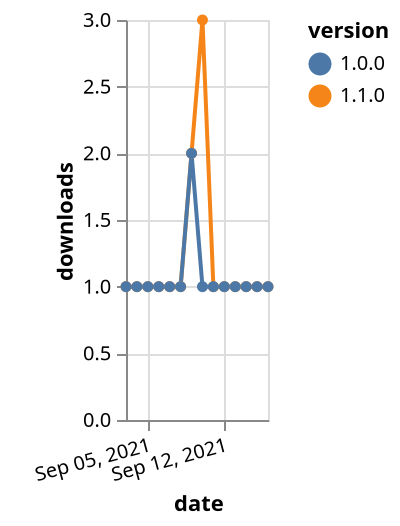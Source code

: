{"$schema": "https://vega.github.io/schema/vega-lite/v5.json", "description": "A simple bar chart with embedded data.", "data": {"values": [{"date": "2021-09-03", "total": 192, "delta": 1, "version": "1.1.0"}, {"date": "2021-09-04", "total": 193, "delta": 1, "version": "1.1.0"}, {"date": "2021-09-05", "total": 194, "delta": 1, "version": "1.1.0"}, {"date": "2021-09-06", "total": 195, "delta": 1, "version": "1.1.0"}, {"date": "2021-09-07", "total": 196, "delta": 1, "version": "1.1.0"}, {"date": "2021-09-08", "total": 197, "delta": 1, "version": "1.1.0"}, {"date": "2021-09-09", "total": 199, "delta": 2, "version": "1.1.0"}, {"date": "2021-09-10", "total": 202, "delta": 3, "version": "1.1.0"}, {"date": "2021-09-11", "total": 203, "delta": 1, "version": "1.1.0"}, {"date": "2021-09-12", "total": 204, "delta": 1, "version": "1.1.0"}, {"date": "2021-09-13", "total": 205, "delta": 1, "version": "1.1.0"}, {"date": "2021-09-14", "total": 206, "delta": 1, "version": "1.1.0"}, {"date": "2021-09-15", "total": 207, "delta": 1, "version": "1.1.0"}, {"date": "2021-09-16", "total": 208, "delta": 1, "version": "1.1.0"}, {"date": "2021-09-03", "total": 239, "delta": 1, "version": "1.0.0"}, {"date": "2021-09-04", "total": 240, "delta": 1, "version": "1.0.0"}, {"date": "2021-09-05", "total": 241, "delta": 1, "version": "1.0.0"}, {"date": "2021-09-06", "total": 242, "delta": 1, "version": "1.0.0"}, {"date": "2021-09-07", "total": 243, "delta": 1, "version": "1.0.0"}, {"date": "2021-09-08", "total": 244, "delta": 1, "version": "1.0.0"}, {"date": "2021-09-09", "total": 246, "delta": 2, "version": "1.0.0"}, {"date": "2021-09-10", "total": 247, "delta": 1, "version": "1.0.0"}, {"date": "2021-09-11", "total": 248, "delta": 1, "version": "1.0.0"}, {"date": "2021-09-12", "total": 249, "delta": 1, "version": "1.0.0"}, {"date": "2021-09-13", "total": 250, "delta": 1, "version": "1.0.0"}, {"date": "2021-09-14", "total": 251, "delta": 1, "version": "1.0.0"}, {"date": "2021-09-15", "total": 252, "delta": 1, "version": "1.0.0"}, {"date": "2021-09-16", "total": 253, "delta": 1, "version": "1.0.0"}]}, "width": "container", "mark": {"type": "line", "point": {"filled": true}}, "encoding": {"x": {"field": "date", "type": "temporal", "timeUnit": "yearmonthdate", "title": "date", "axis": {"labelAngle": -15}}, "y": {"field": "delta", "type": "quantitative", "title": "downloads"}, "color": {"field": "version", "type": "nominal"}, "tooltip": {"field": "delta"}}}